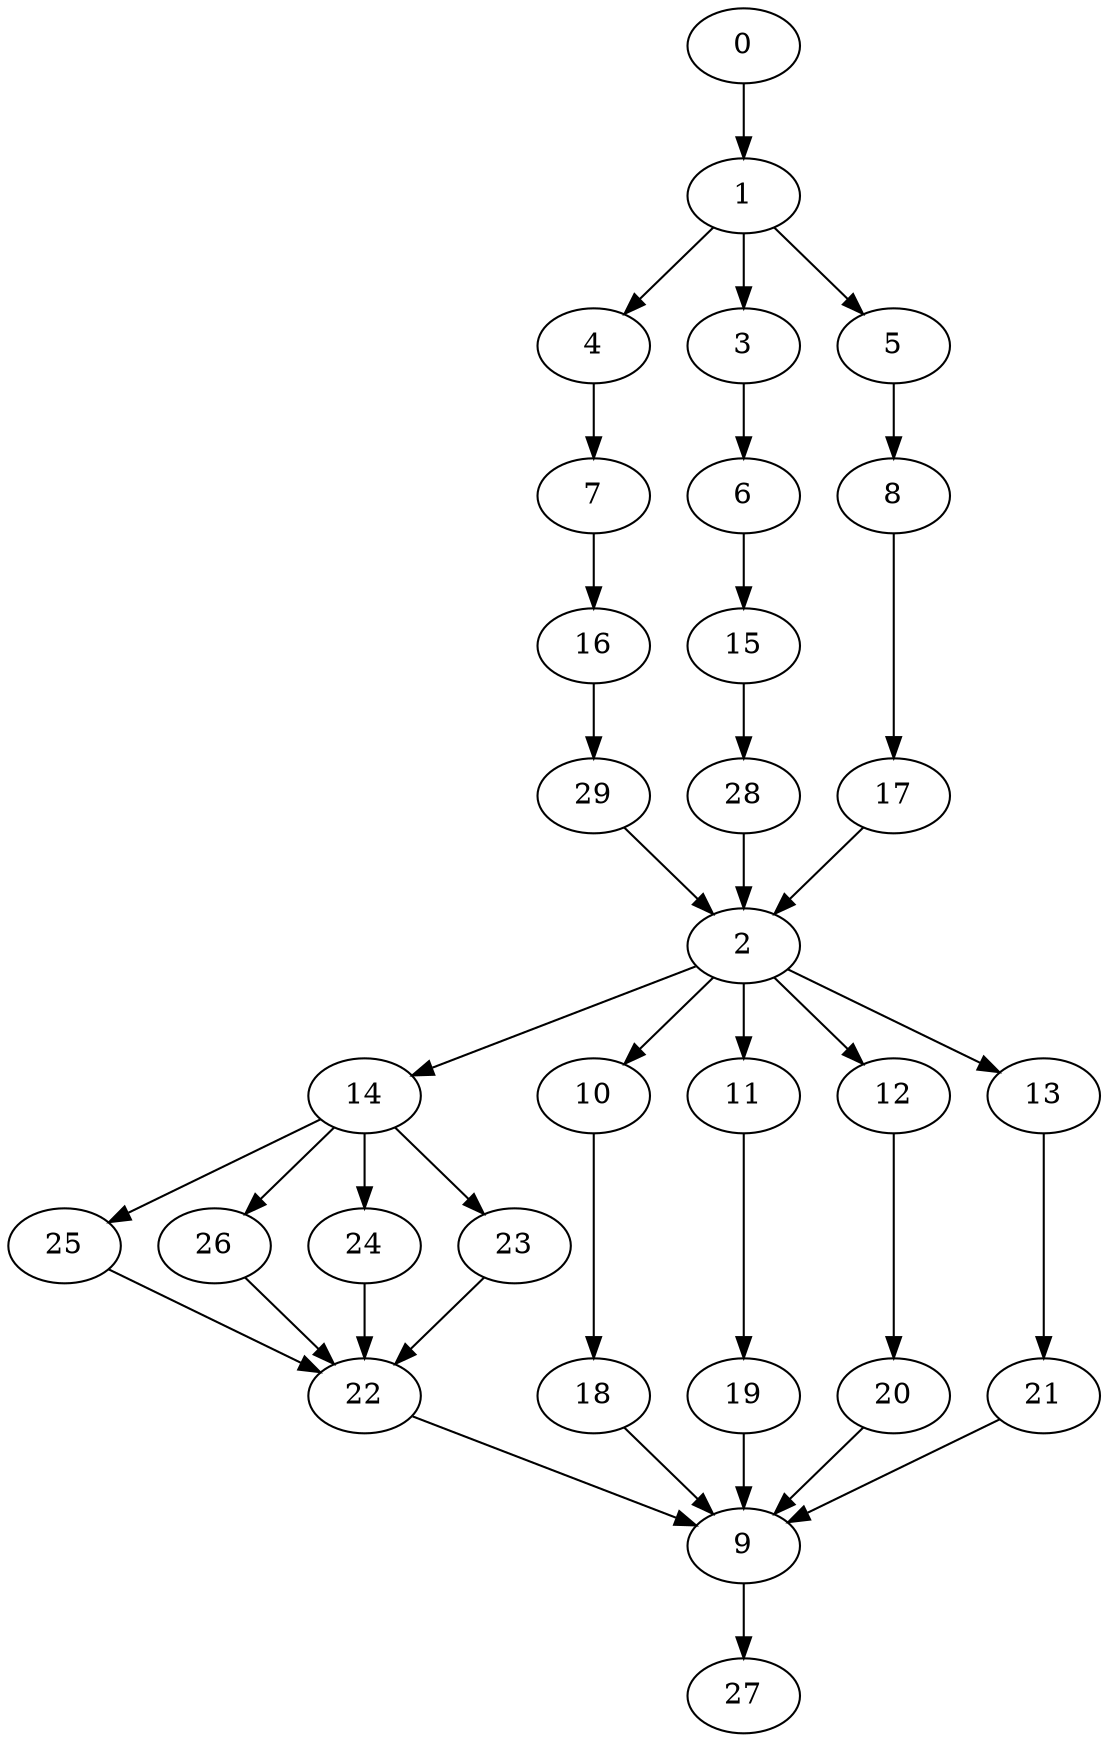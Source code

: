 digraph "SeriesParallel-MaxBf-5_Nodes_30_CCR_9.98_WeightType_Random_Heterogeneous-4-2-strong" {
0 [Weight=9];
1 [Weight=9];
4 [Weight=4];
3 [Weight=8];
6 [Weight=7];
7 [Weight=2];
5 [Weight=6];
16 [Weight=3];
15 [Weight=10];
8 [Weight=10];
29 [Weight=3];
28 [Weight=10];
17 [Weight=4];
2 [Weight=8];
14 [Weight=7];
25 [Weight=2];
26 [Weight=4];
10 [Weight=4];
24 [Weight=5];
23 [Weight=9];
11 [Weight=5];
12 [Weight=10];
19 [Weight=10];
22 [Weight=9];
18 [Weight=10];
20 [Weight=2];
13 [Weight=7];
21 [Weight=2];
9 [Weight=4];
27 [Weight=10];
10 -> 18 [Weight=61];
29 -> 2 [Weight=76];
22 -> 9 [Weight=68];
2 -> 14 [Weight=68];
13 -> 21 [Weight=15];
21 -> 9 [Weight=15];
12 -> 20 [Weight=38];
2 -> 10 [Weight=30];
0 -> 1 [Weight=68];
25 -> 22 [Weight=68];
2 -> 11 [Weight=23];
17 -> 2 [Weight=30];
6 -> 15 [Weight=46];
19 -> 9 [Weight=76];
14 -> 23 [Weight=23];
14 -> 25 [Weight=61];
20 -> 9 [Weight=46];
28 -> 2 [Weight=61];
14 -> 26 [Weight=15];
1 -> 4 [Weight=30];
26 -> 22 [Weight=61];
8 -> 17 [Weight=76];
1 -> 3 [Weight=68];
9 -> 27 [Weight=68];
11 -> 19 [Weight=30];
2 -> 13 [Weight=53];
15 -> 28 [Weight=61];
7 -> 16 [Weight=38];
5 -> 8 [Weight=53];
16 -> 29 [Weight=68];
4 -> 7 [Weight=76];
1 -> 5 [Weight=61];
14 -> 24 [Weight=30];
24 -> 22 [Weight=53];
18 -> 9 [Weight=61];
3 -> 6 [Weight=46];
2 -> 12 [Weight=68];
23 -> 22 [Weight=38];
}
